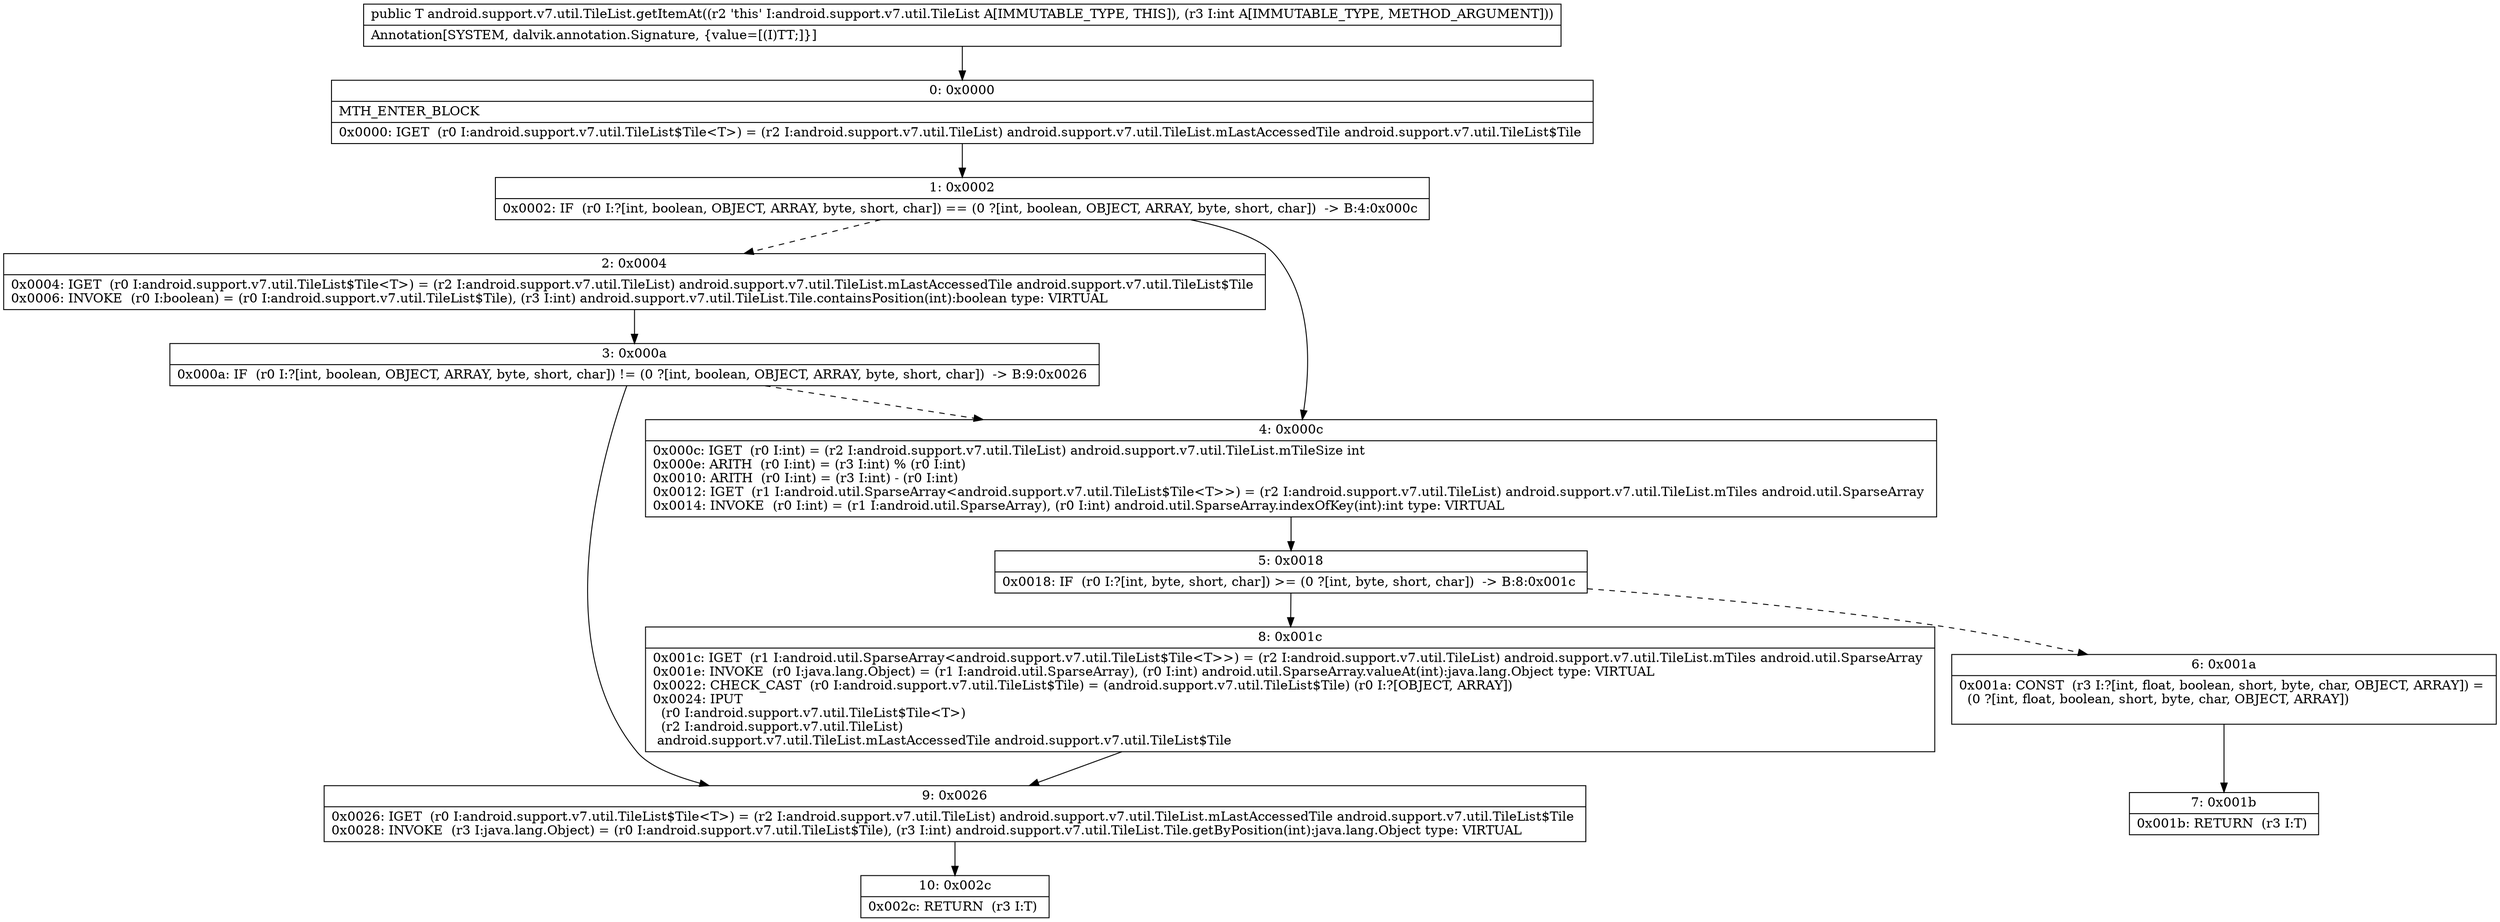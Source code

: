 digraph "CFG forandroid.support.v7.util.TileList.getItemAt(I)Ljava\/lang\/Object;" {
Node_0 [shape=record,label="{0\:\ 0x0000|MTH_ENTER_BLOCK\l|0x0000: IGET  (r0 I:android.support.v7.util.TileList$Tile\<T\>) = (r2 I:android.support.v7.util.TileList) android.support.v7.util.TileList.mLastAccessedTile android.support.v7.util.TileList$Tile \l}"];
Node_1 [shape=record,label="{1\:\ 0x0002|0x0002: IF  (r0 I:?[int, boolean, OBJECT, ARRAY, byte, short, char]) == (0 ?[int, boolean, OBJECT, ARRAY, byte, short, char])  \-\> B:4:0x000c \l}"];
Node_2 [shape=record,label="{2\:\ 0x0004|0x0004: IGET  (r0 I:android.support.v7.util.TileList$Tile\<T\>) = (r2 I:android.support.v7.util.TileList) android.support.v7.util.TileList.mLastAccessedTile android.support.v7.util.TileList$Tile \l0x0006: INVOKE  (r0 I:boolean) = (r0 I:android.support.v7.util.TileList$Tile), (r3 I:int) android.support.v7.util.TileList.Tile.containsPosition(int):boolean type: VIRTUAL \l}"];
Node_3 [shape=record,label="{3\:\ 0x000a|0x000a: IF  (r0 I:?[int, boolean, OBJECT, ARRAY, byte, short, char]) != (0 ?[int, boolean, OBJECT, ARRAY, byte, short, char])  \-\> B:9:0x0026 \l}"];
Node_4 [shape=record,label="{4\:\ 0x000c|0x000c: IGET  (r0 I:int) = (r2 I:android.support.v7.util.TileList) android.support.v7.util.TileList.mTileSize int \l0x000e: ARITH  (r0 I:int) = (r3 I:int) % (r0 I:int) \l0x0010: ARITH  (r0 I:int) = (r3 I:int) \- (r0 I:int) \l0x0012: IGET  (r1 I:android.util.SparseArray\<android.support.v7.util.TileList$Tile\<T\>\>) = (r2 I:android.support.v7.util.TileList) android.support.v7.util.TileList.mTiles android.util.SparseArray \l0x0014: INVOKE  (r0 I:int) = (r1 I:android.util.SparseArray), (r0 I:int) android.util.SparseArray.indexOfKey(int):int type: VIRTUAL \l}"];
Node_5 [shape=record,label="{5\:\ 0x0018|0x0018: IF  (r0 I:?[int, byte, short, char]) \>= (0 ?[int, byte, short, char])  \-\> B:8:0x001c \l}"];
Node_6 [shape=record,label="{6\:\ 0x001a|0x001a: CONST  (r3 I:?[int, float, boolean, short, byte, char, OBJECT, ARRAY]) = \l  (0 ?[int, float, boolean, short, byte, char, OBJECT, ARRAY])\l \l}"];
Node_7 [shape=record,label="{7\:\ 0x001b|0x001b: RETURN  (r3 I:T) \l}"];
Node_8 [shape=record,label="{8\:\ 0x001c|0x001c: IGET  (r1 I:android.util.SparseArray\<android.support.v7.util.TileList$Tile\<T\>\>) = (r2 I:android.support.v7.util.TileList) android.support.v7.util.TileList.mTiles android.util.SparseArray \l0x001e: INVOKE  (r0 I:java.lang.Object) = (r1 I:android.util.SparseArray), (r0 I:int) android.util.SparseArray.valueAt(int):java.lang.Object type: VIRTUAL \l0x0022: CHECK_CAST  (r0 I:android.support.v7.util.TileList$Tile) = (android.support.v7.util.TileList$Tile) (r0 I:?[OBJECT, ARRAY]) \l0x0024: IPUT  \l  (r0 I:android.support.v7.util.TileList$Tile\<T\>)\l  (r2 I:android.support.v7.util.TileList)\l android.support.v7.util.TileList.mLastAccessedTile android.support.v7.util.TileList$Tile \l}"];
Node_9 [shape=record,label="{9\:\ 0x0026|0x0026: IGET  (r0 I:android.support.v7.util.TileList$Tile\<T\>) = (r2 I:android.support.v7.util.TileList) android.support.v7.util.TileList.mLastAccessedTile android.support.v7.util.TileList$Tile \l0x0028: INVOKE  (r3 I:java.lang.Object) = (r0 I:android.support.v7.util.TileList$Tile), (r3 I:int) android.support.v7.util.TileList.Tile.getByPosition(int):java.lang.Object type: VIRTUAL \l}"];
Node_10 [shape=record,label="{10\:\ 0x002c|0x002c: RETURN  (r3 I:T) \l}"];
MethodNode[shape=record,label="{public T android.support.v7.util.TileList.getItemAt((r2 'this' I:android.support.v7.util.TileList A[IMMUTABLE_TYPE, THIS]), (r3 I:int A[IMMUTABLE_TYPE, METHOD_ARGUMENT]))  | Annotation[SYSTEM, dalvik.annotation.Signature, \{value=[(I)TT;]\}]\l}"];
MethodNode -> Node_0;
Node_0 -> Node_1;
Node_1 -> Node_2[style=dashed];
Node_1 -> Node_4;
Node_2 -> Node_3;
Node_3 -> Node_4[style=dashed];
Node_3 -> Node_9;
Node_4 -> Node_5;
Node_5 -> Node_6[style=dashed];
Node_5 -> Node_8;
Node_6 -> Node_7;
Node_8 -> Node_9;
Node_9 -> Node_10;
}

